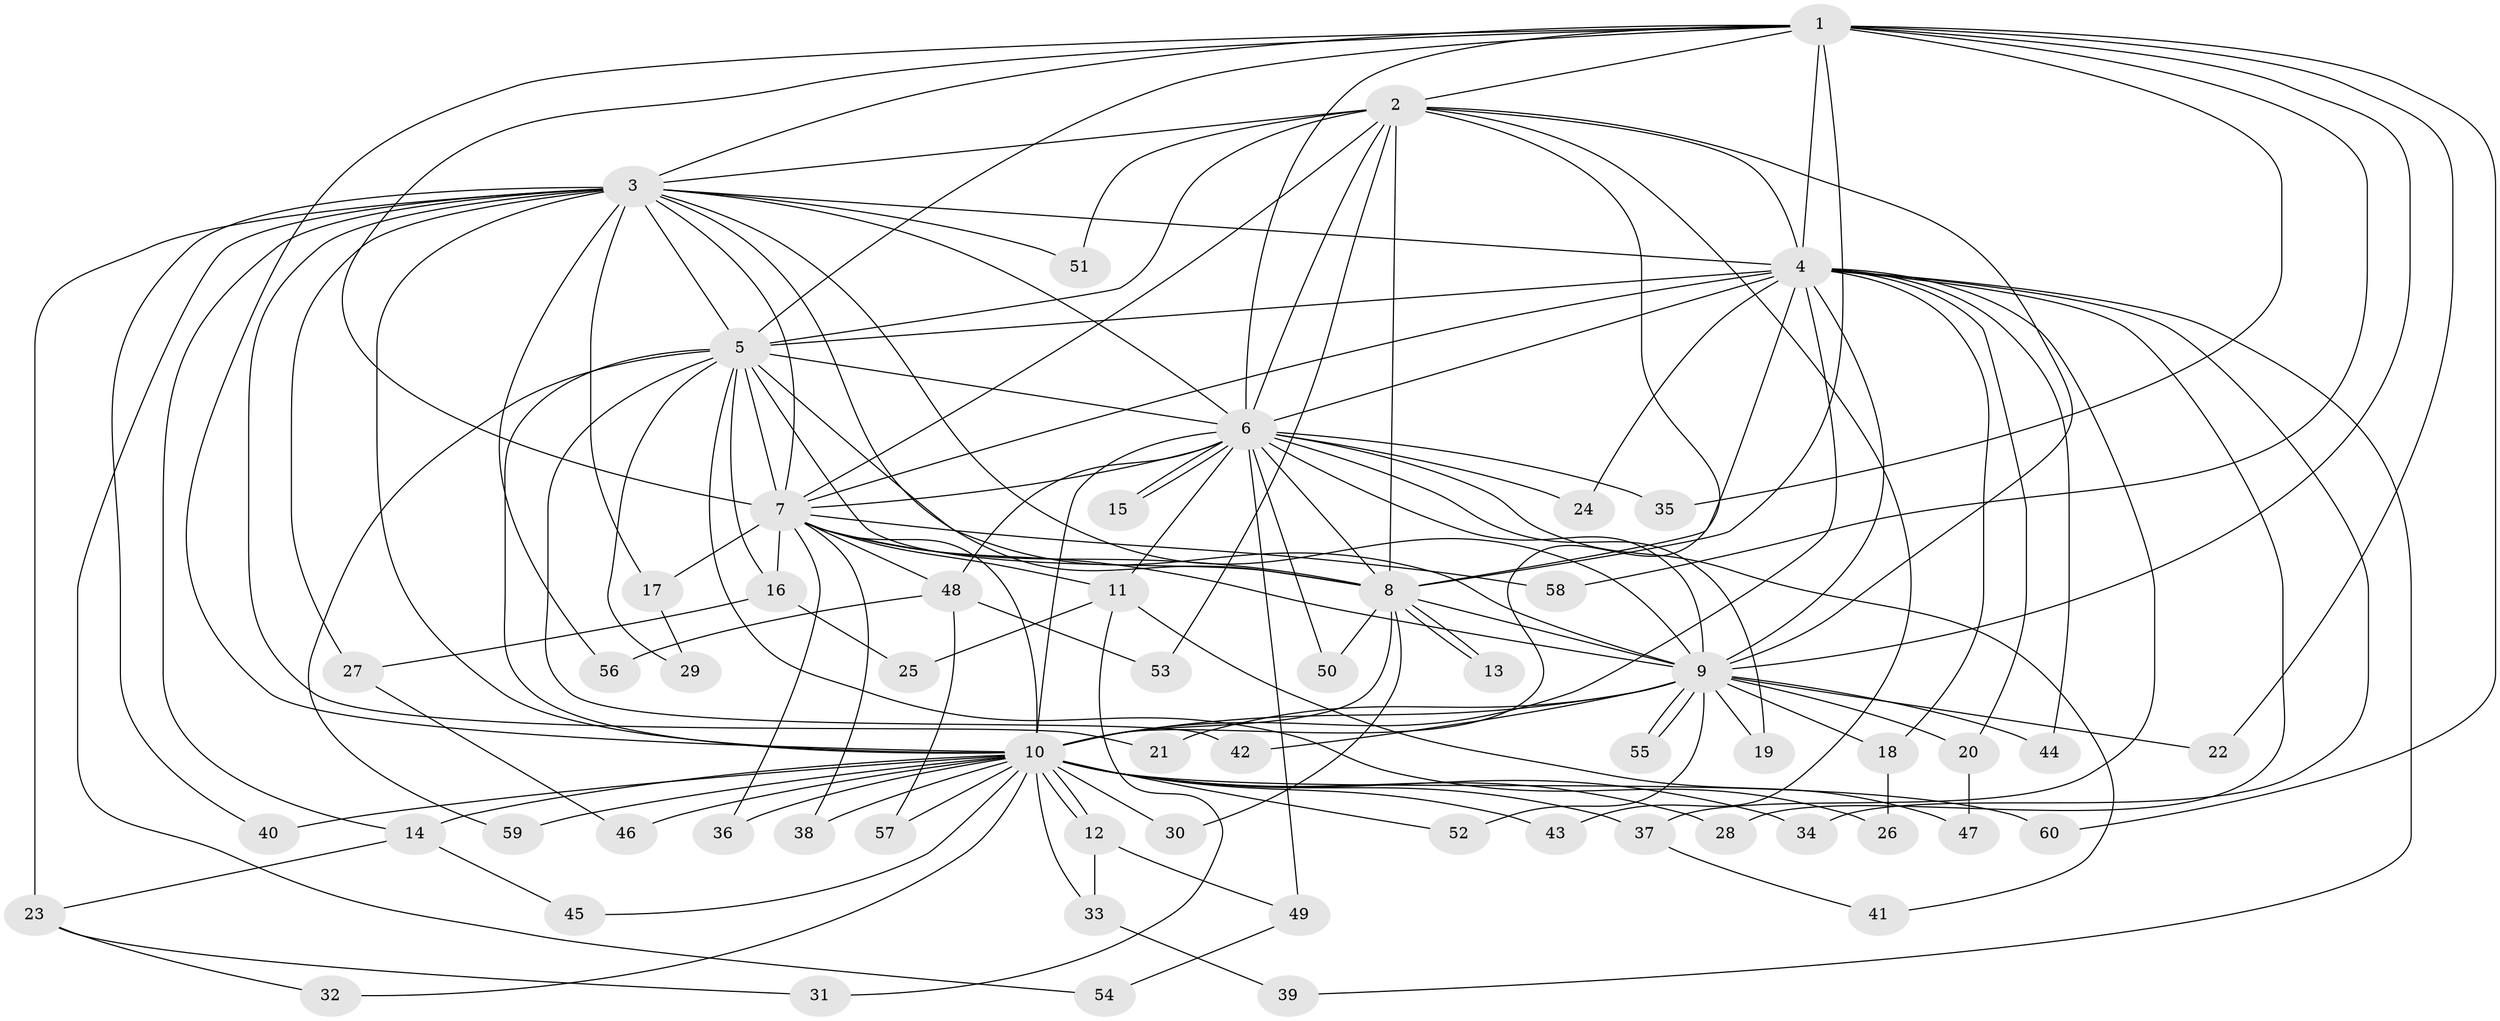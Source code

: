 // Generated by graph-tools (version 1.1) at 2025/25/03/09/25 03:25:44]
// undirected, 60 vertices, 145 edges
graph export_dot {
graph [start="1"]
  node [color=gray90,style=filled];
  1;
  2;
  3;
  4;
  5;
  6;
  7;
  8;
  9;
  10;
  11;
  12;
  13;
  14;
  15;
  16;
  17;
  18;
  19;
  20;
  21;
  22;
  23;
  24;
  25;
  26;
  27;
  28;
  29;
  30;
  31;
  32;
  33;
  34;
  35;
  36;
  37;
  38;
  39;
  40;
  41;
  42;
  43;
  44;
  45;
  46;
  47;
  48;
  49;
  50;
  51;
  52;
  53;
  54;
  55;
  56;
  57;
  58;
  59;
  60;
  1 -- 2;
  1 -- 3;
  1 -- 4;
  1 -- 5;
  1 -- 6;
  1 -- 7;
  1 -- 8;
  1 -- 9;
  1 -- 10;
  1 -- 22;
  1 -- 35;
  1 -- 58;
  1 -- 60;
  2 -- 3;
  2 -- 4;
  2 -- 5;
  2 -- 6;
  2 -- 7;
  2 -- 8;
  2 -- 9;
  2 -- 10;
  2 -- 43;
  2 -- 51;
  2 -- 53;
  3 -- 4;
  3 -- 5;
  3 -- 6;
  3 -- 7;
  3 -- 8;
  3 -- 9;
  3 -- 10;
  3 -- 14;
  3 -- 17;
  3 -- 21;
  3 -- 23;
  3 -- 27;
  3 -- 40;
  3 -- 51;
  3 -- 54;
  3 -- 56;
  4 -- 5;
  4 -- 6;
  4 -- 7;
  4 -- 8;
  4 -- 9;
  4 -- 10;
  4 -- 18;
  4 -- 20;
  4 -- 24;
  4 -- 28;
  4 -- 34;
  4 -- 37;
  4 -- 39;
  4 -- 44;
  5 -- 6;
  5 -- 7;
  5 -- 8;
  5 -- 9;
  5 -- 10;
  5 -- 16;
  5 -- 26;
  5 -- 29;
  5 -- 42;
  5 -- 59;
  6 -- 7;
  6 -- 8;
  6 -- 9;
  6 -- 10;
  6 -- 11;
  6 -- 15;
  6 -- 15;
  6 -- 19;
  6 -- 24;
  6 -- 35;
  6 -- 41;
  6 -- 48;
  6 -- 49;
  6 -- 50;
  7 -- 8;
  7 -- 9;
  7 -- 10;
  7 -- 11;
  7 -- 16;
  7 -- 17;
  7 -- 36;
  7 -- 38;
  7 -- 48;
  7 -- 58;
  8 -- 9;
  8 -- 10;
  8 -- 13;
  8 -- 13;
  8 -- 30;
  8 -- 50;
  9 -- 10;
  9 -- 18;
  9 -- 19;
  9 -- 20;
  9 -- 21;
  9 -- 22;
  9 -- 42;
  9 -- 44;
  9 -- 52;
  9 -- 55;
  9 -- 55;
  10 -- 12;
  10 -- 12;
  10 -- 14;
  10 -- 28;
  10 -- 30;
  10 -- 32;
  10 -- 33;
  10 -- 34;
  10 -- 36;
  10 -- 37;
  10 -- 38;
  10 -- 40;
  10 -- 43;
  10 -- 45;
  10 -- 46;
  10 -- 52;
  10 -- 57;
  10 -- 59;
  10 -- 60;
  11 -- 25;
  11 -- 31;
  11 -- 47;
  12 -- 33;
  12 -- 49;
  14 -- 23;
  14 -- 45;
  16 -- 25;
  16 -- 27;
  17 -- 29;
  18 -- 26;
  20 -- 47;
  23 -- 31;
  23 -- 32;
  27 -- 46;
  33 -- 39;
  37 -- 41;
  48 -- 53;
  48 -- 56;
  48 -- 57;
  49 -- 54;
}

